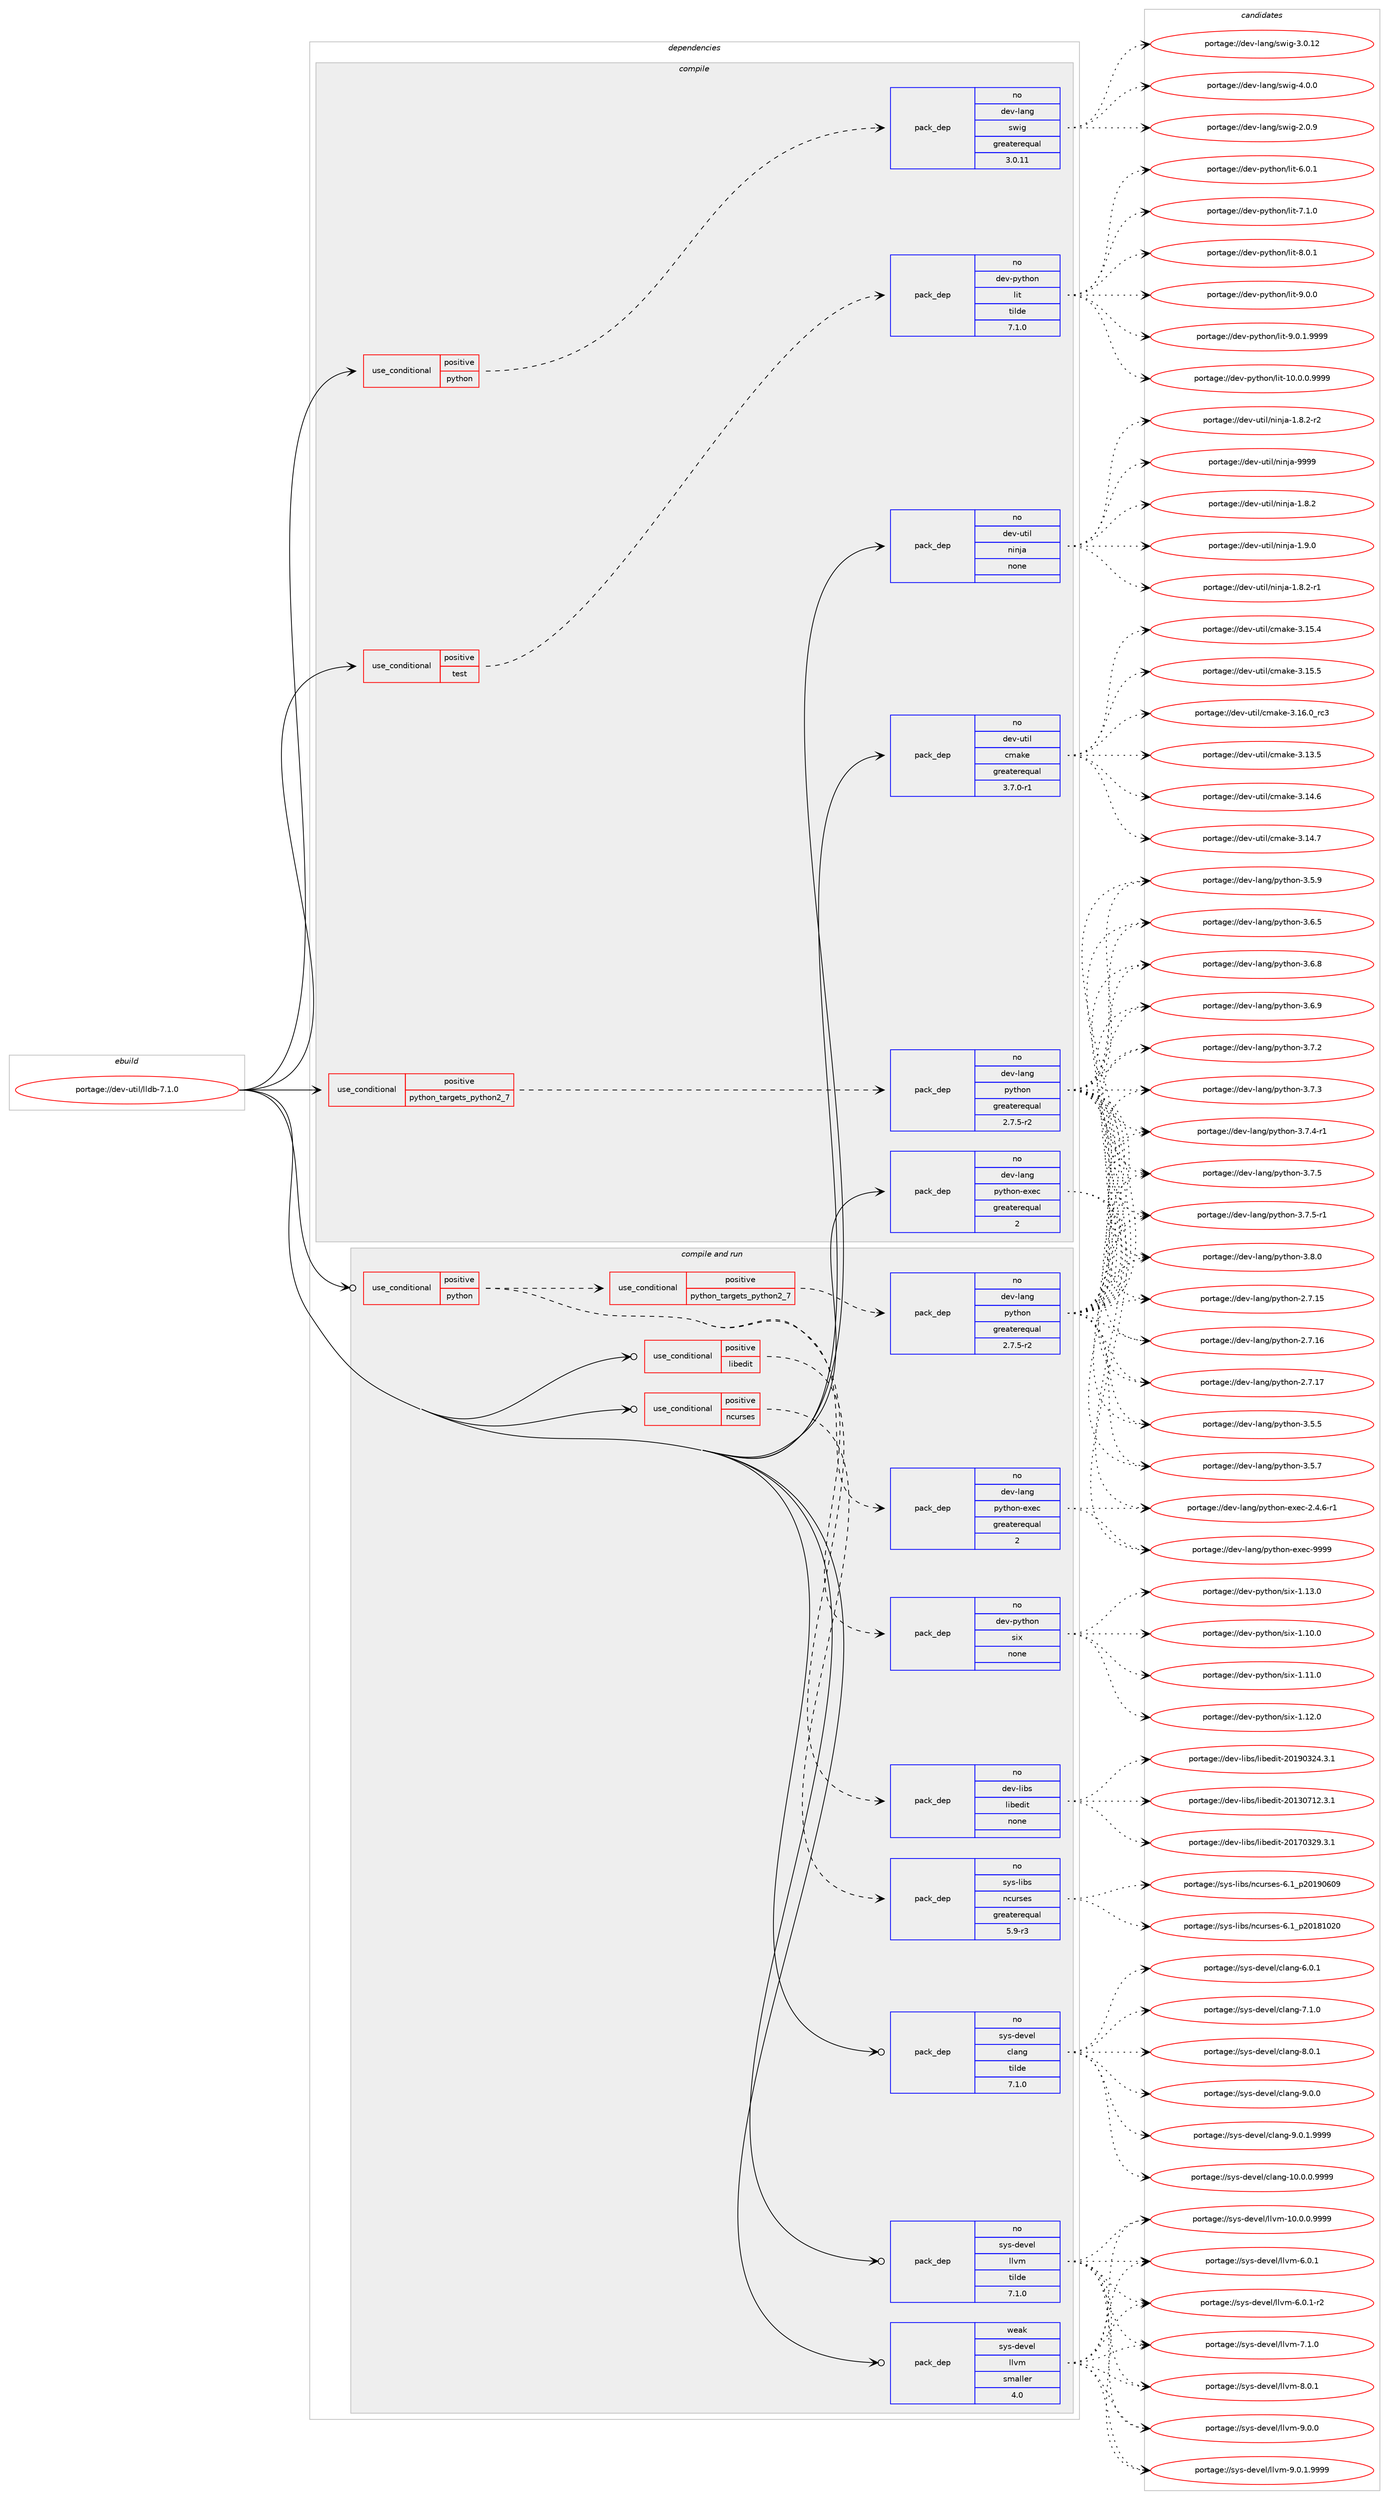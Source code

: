 digraph prolog {

# *************
# Graph options
# *************

newrank=true;
concentrate=true;
compound=true;
graph [rankdir=LR,fontname=Helvetica,fontsize=10,ranksep=1.5];#, ranksep=2.5, nodesep=0.2];
edge  [arrowhead=vee];
node  [fontname=Helvetica,fontsize=10];

# **********
# The ebuild
# **********

subgraph cluster_leftcol {
color=gray;
rank=same;
label=<<i>ebuild</i>>;
id [label="portage://dev-util/lldb-7.1.0", color=red, width=4, href="../dev-util/lldb-7.1.0.svg"];
}

# ****************
# The dependencies
# ****************

subgraph cluster_midcol {
color=gray;
label=<<i>dependencies</i>>;
subgraph cluster_compile {
fillcolor="#eeeeee";
style=filled;
label=<<i>compile</i>>;
subgraph cond71428 {
dependency263647 [label=<<TABLE BORDER="0" CELLBORDER="1" CELLSPACING="0" CELLPADDING="4"><TR><TD ROWSPAN="3" CELLPADDING="10">use_conditional</TD></TR><TR><TD>positive</TD></TR><TR><TD>python</TD></TR></TABLE>>, shape=none, color=red];
subgraph pack188543 {
dependency263648 [label=<<TABLE BORDER="0" CELLBORDER="1" CELLSPACING="0" CELLPADDING="4" WIDTH="220"><TR><TD ROWSPAN="6" CELLPADDING="30">pack_dep</TD></TR><TR><TD WIDTH="110">no</TD></TR><TR><TD>dev-lang</TD></TR><TR><TD>swig</TD></TR><TR><TD>greaterequal</TD></TR><TR><TD>3.0.11</TD></TR></TABLE>>, shape=none, color=blue];
}
dependency263647:e -> dependency263648:w [weight=20,style="dashed",arrowhead="vee"];
}
id:e -> dependency263647:w [weight=20,style="solid",arrowhead="vee"];
subgraph cond71429 {
dependency263649 [label=<<TABLE BORDER="0" CELLBORDER="1" CELLSPACING="0" CELLPADDING="4"><TR><TD ROWSPAN="3" CELLPADDING="10">use_conditional</TD></TR><TR><TD>positive</TD></TR><TR><TD>python_targets_python2_7</TD></TR></TABLE>>, shape=none, color=red];
subgraph pack188544 {
dependency263650 [label=<<TABLE BORDER="0" CELLBORDER="1" CELLSPACING="0" CELLPADDING="4" WIDTH="220"><TR><TD ROWSPAN="6" CELLPADDING="30">pack_dep</TD></TR><TR><TD WIDTH="110">no</TD></TR><TR><TD>dev-lang</TD></TR><TR><TD>python</TD></TR><TR><TD>greaterequal</TD></TR><TR><TD>2.7.5-r2</TD></TR></TABLE>>, shape=none, color=blue];
}
dependency263649:e -> dependency263650:w [weight=20,style="dashed",arrowhead="vee"];
}
id:e -> dependency263649:w [weight=20,style="solid",arrowhead="vee"];
subgraph cond71430 {
dependency263651 [label=<<TABLE BORDER="0" CELLBORDER="1" CELLSPACING="0" CELLPADDING="4"><TR><TD ROWSPAN="3" CELLPADDING="10">use_conditional</TD></TR><TR><TD>positive</TD></TR><TR><TD>test</TD></TR></TABLE>>, shape=none, color=red];
subgraph pack188545 {
dependency263652 [label=<<TABLE BORDER="0" CELLBORDER="1" CELLSPACING="0" CELLPADDING="4" WIDTH="220"><TR><TD ROWSPAN="6" CELLPADDING="30">pack_dep</TD></TR><TR><TD WIDTH="110">no</TD></TR><TR><TD>dev-python</TD></TR><TR><TD>lit</TD></TR><TR><TD>tilde</TD></TR><TR><TD>7.1.0</TD></TR></TABLE>>, shape=none, color=blue];
}
dependency263651:e -> dependency263652:w [weight=20,style="dashed",arrowhead="vee"];
}
id:e -> dependency263651:w [weight=20,style="solid",arrowhead="vee"];
subgraph pack188546 {
dependency263653 [label=<<TABLE BORDER="0" CELLBORDER="1" CELLSPACING="0" CELLPADDING="4" WIDTH="220"><TR><TD ROWSPAN="6" CELLPADDING="30">pack_dep</TD></TR><TR><TD WIDTH="110">no</TD></TR><TR><TD>dev-lang</TD></TR><TR><TD>python-exec</TD></TR><TR><TD>greaterequal</TD></TR><TR><TD>2</TD></TR></TABLE>>, shape=none, color=blue];
}
id:e -> dependency263653:w [weight=20,style="solid",arrowhead="vee"];
subgraph pack188547 {
dependency263654 [label=<<TABLE BORDER="0" CELLBORDER="1" CELLSPACING="0" CELLPADDING="4" WIDTH="220"><TR><TD ROWSPAN="6" CELLPADDING="30">pack_dep</TD></TR><TR><TD WIDTH="110">no</TD></TR><TR><TD>dev-util</TD></TR><TR><TD>cmake</TD></TR><TR><TD>greaterequal</TD></TR><TR><TD>3.7.0-r1</TD></TR></TABLE>>, shape=none, color=blue];
}
id:e -> dependency263654:w [weight=20,style="solid",arrowhead="vee"];
subgraph pack188548 {
dependency263655 [label=<<TABLE BORDER="0" CELLBORDER="1" CELLSPACING="0" CELLPADDING="4" WIDTH="220"><TR><TD ROWSPAN="6" CELLPADDING="30">pack_dep</TD></TR><TR><TD WIDTH="110">no</TD></TR><TR><TD>dev-util</TD></TR><TR><TD>ninja</TD></TR><TR><TD>none</TD></TR><TR><TD></TD></TR></TABLE>>, shape=none, color=blue];
}
id:e -> dependency263655:w [weight=20,style="solid",arrowhead="vee"];
}
subgraph cluster_compileandrun {
fillcolor="#eeeeee";
style=filled;
label=<<i>compile and run</i>>;
subgraph cond71431 {
dependency263656 [label=<<TABLE BORDER="0" CELLBORDER="1" CELLSPACING="0" CELLPADDING="4"><TR><TD ROWSPAN="3" CELLPADDING="10">use_conditional</TD></TR><TR><TD>positive</TD></TR><TR><TD>libedit</TD></TR></TABLE>>, shape=none, color=red];
subgraph pack188549 {
dependency263657 [label=<<TABLE BORDER="0" CELLBORDER="1" CELLSPACING="0" CELLPADDING="4" WIDTH="220"><TR><TD ROWSPAN="6" CELLPADDING="30">pack_dep</TD></TR><TR><TD WIDTH="110">no</TD></TR><TR><TD>dev-libs</TD></TR><TR><TD>libedit</TD></TR><TR><TD>none</TD></TR><TR><TD></TD></TR></TABLE>>, shape=none, color=blue];
}
dependency263656:e -> dependency263657:w [weight=20,style="dashed",arrowhead="vee"];
}
id:e -> dependency263656:w [weight=20,style="solid",arrowhead="odotvee"];
subgraph cond71432 {
dependency263658 [label=<<TABLE BORDER="0" CELLBORDER="1" CELLSPACING="0" CELLPADDING="4"><TR><TD ROWSPAN="3" CELLPADDING="10">use_conditional</TD></TR><TR><TD>positive</TD></TR><TR><TD>ncurses</TD></TR></TABLE>>, shape=none, color=red];
subgraph pack188550 {
dependency263659 [label=<<TABLE BORDER="0" CELLBORDER="1" CELLSPACING="0" CELLPADDING="4" WIDTH="220"><TR><TD ROWSPAN="6" CELLPADDING="30">pack_dep</TD></TR><TR><TD WIDTH="110">no</TD></TR><TR><TD>sys-libs</TD></TR><TR><TD>ncurses</TD></TR><TR><TD>greaterequal</TD></TR><TR><TD>5.9-r3</TD></TR></TABLE>>, shape=none, color=blue];
}
dependency263658:e -> dependency263659:w [weight=20,style="dashed",arrowhead="vee"];
}
id:e -> dependency263658:w [weight=20,style="solid",arrowhead="odotvee"];
subgraph cond71433 {
dependency263660 [label=<<TABLE BORDER="0" CELLBORDER="1" CELLSPACING="0" CELLPADDING="4"><TR><TD ROWSPAN="3" CELLPADDING="10">use_conditional</TD></TR><TR><TD>positive</TD></TR><TR><TD>python</TD></TR></TABLE>>, shape=none, color=red];
subgraph pack188551 {
dependency263661 [label=<<TABLE BORDER="0" CELLBORDER="1" CELLSPACING="0" CELLPADDING="4" WIDTH="220"><TR><TD ROWSPAN="6" CELLPADDING="30">pack_dep</TD></TR><TR><TD WIDTH="110">no</TD></TR><TR><TD>dev-python</TD></TR><TR><TD>six</TD></TR><TR><TD>none</TD></TR><TR><TD></TD></TR></TABLE>>, shape=none, color=blue];
}
dependency263660:e -> dependency263661:w [weight=20,style="dashed",arrowhead="vee"];
subgraph cond71434 {
dependency263662 [label=<<TABLE BORDER="0" CELLBORDER="1" CELLSPACING="0" CELLPADDING="4"><TR><TD ROWSPAN="3" CELLPADDING="10">use_conditional</TD></TR><TR><TD>positive</TD></TR><TR><TD>python_targets_python2_7</TD></TR></TABLE>>, shape=none, color=red];
subgraph pack188552 {
dependency263663 [label=<<TABLE BORDER="0" CELLBORDER="1" CELLSPACING="0" CELLPADDING="4" WIDTH="220"><TR><TD ROWSPAN="6" CELLPADDING="30">pack_dep</TD></TR><TR><TD WIDTH="110">no</TD></TR><TR><TD>dev-lang</TD></TR><TR><TD>python</TD></TR><TR><TD>greaterequal</TD></TR><TR><TD>2.7.5-r2</TD></TR></TABLE>>, shape=none, color=blue];
}
dependency263662:e -> dependency263663:w [weight=20,style="dashed",arrowhead="vee"];
}
dependency263660:e -> dependency263662:w [weight=20,style="dashed",arrowhead="vee"];
subgraph pack188553 {
dependency263664 [label=<<TABLE BORDER="0" CELLBORDER="1" CELLSPACING="0" CELLPADDING="4" WIDTH="220"><TR><TD ROWSPAN="6" CELLPADDING="30">pack_dep</TD></TR><TR><TD WIDTH="110">no</TD></TR><TR><TD>dev-lang</TD></TR><TR><TD>python-exec</TD></TR><TR><TD>greaterequal</TD></TR><TR><TD>2</TD></TR></TABLE>>, shape=none, color=blue];
}
dependency263660:e -> dependency263664:w [weight=20,style="dashed",arrowhead="vee"];
}
id:e -> dependency263660:w [weight=20,style="solid",arrowhead="odotvee"];
subgraph pack188554 {
dependency263665 [label=<<TABLE BORDER="0" CELLBORDER="1" CELLSPACING="0" CELLPADDING="4" WIDTH="220"><TR><TD ROWSPAN="6" CELLPADDING="30">pack_dep</TD></TR><TR><TD WIDTH="110">no</TD></TR><TR><TD>sys-devel</TD></TR><TR><TD>clang</TD></TR><TR><TD>tilde</TD></TR><TR><TD>7.1.0</TD></TR></TABLE>>, shape=none, color=blue];
}
id:e -> dependency263665:w [weight=20,style="solid",arrowhead="odotvee"];
subgraph pack188555 {
dependency263666 [label=<<TABLE BORDER="0" CELLBORDER="1" CELLSPACING="0" CELLPADDING="4" WIDTH="220"><TR><TD ROWSPAN="6" CELLPADDING="30">pack_dep</TD></TR><TR><TD WIDTH="110">no</TD></TR><TR><TD>sys-devel</TD></TR><TR><TD>llvm</TD></TR><TR><TD>tilde</TD></TR><TR><TD>7.1.0</TD></TR></TABLE>>, shape=none, color=blue];
}
id:e -> dependency263666:w [weight=20,style="solid",arrowhead="odotvee"];
subgraph pack188556 {
dependency263667 [label=<<TABLE BORDER="0" CELLBORDER="1" CELLSPACING="0" CELLPADDING="4" WIDTH="220"><TR><TD ROWSPAN="6" CELLPADDING="30">pack_dep</TD></TR><TR><TD WIDTH="110">weak</TD></TR><TR><TD>sys-devel</TD></TR><TR><TD>llvm</TD></TR><TR><TD>smaller</TD></TR><TR><TD>4.0</TD></TR></TABLE>>, shape=none, color=blue];
}
id:e -> dependency263667:w [weight=20,style="solid",arrowhead="odotvee"];
}
subgraph cluster_run {
fillcolor="#eeeeee";
style=filled;
label=<<i>run</i>>;
}
}

# **************
# The candidates
# **************

subgraph cluster_choices {
rank=same;
color=gray;
label=<<i>candidates</i>>;

subgraph choice188543 {
color=black;
nodesep=1;
choiceportage100101118451089711010347115119105103455046484657 [label="portage://dev-lang/swig-2.0.9", color=red, width=4,href="../dev-lang/swig-2.0.9.svg"];
choiceportage10010111845108971101034711511910510345514648464950 [label="portage://dev-lang/swig-3.0.12", color=red, width=4,href="../dev-lang/swig-3.0.12.svg"];
choiceportage100101118451089711010347115119105103455246484648 [label="portage://dev-lang/swig-4.0.0", color=red, width=4,href="../dev-lang/swig-4.0.0.svg"];
dependency263648:e -> choiceportage100101118451089711010347115119105103455046484657:w [style=dotted,weight="100"];
dependency263648:e -> choiceportage10010111845108971101034711511910510345514648464950:w [style=dotted,weight="100"];
dependency263648:e -> choiceportage100101118451089711010347115119105103455246484648:w [style=dotted,weight="100"];
}
subgraph choice188544 {
color=black;
nodesep=1;
choiceportage10010111845108971101034711212111610411111045504655464953 [label="portage://dev-lang/python-2.7.15", color=red, width=4,href="../dev-lang/python-2.7.15.svg"];
choiceportage10010111845108971101034711212111610411111045504655464954 [label="portage://dev-lang/python-2.7.16", color=red, width=4,href="../dev-lang/python-2.7.16.svg"];
choiceportage10010111845108971101034711212111610411111045504655464955 [label="portage://dev-lang/python-2.7.17", color=red, width=4,href="../dev-lang/python-2.7.17.svg"];
choiceportage100101118451089711010347112121116104111110455146534653 [label="portage://dev-lang/python-3.5.5", color=red, width=4,href="../dev-lang/python-3.5.5.svg"];
choiceportage100101118451089711010347112121116104111110455146534655 [label="portage://dev-lang/python-3.5.7", color=red, width=4,href="../dev-lang/python-3.5.7.svg"];
choiceportage100101118451089711010347112121116104111110455146534657 [label="portage://dev-lang/python-3.5.9", color=red, width=4,href="../dev-lang/python-3.5.9.svg"];
choiceportage100101118451089711010347112121116104111110455146544653 [label="portage://dev-lang/python-3.6.5", color=red, width=4,href="../dev-lang/python-3.6.5.svg"];
choiceportage100101118451089711010347112121116104111110455146544656 [label="portage://dev-lang/python-3.6.8", color=red, width=4,href="../dev-lang/python-3.6.8.svg"];
choiceportage100101118451089711010347112121116104111110455146544657 [label="portage://dev-lang/python-3.6.9", color=red, width=4,href="../dev-lang/python-3.6.9.svg"];
choiceportage100101118451089711010347112121116104111110455146554650 [label="portage://dev-lang/python-3.7.2", color=red, width=4,href="../dev-lang/python-3.7.2.svg"];
choiceportage100101118451089711010347112121116104111110455146554651 [label="portage://dev-lang/python-3.7.3", color=red, width=4,href="../dev-lang/python-3.7.3.svg"];
choiceportage1001011184510897110103471121211161041111104551465546524511449 [label="portage://dev-lang/python-3.7.4-r1", color=red, width=4,href="../dev-lang/python-3.7.4-r1.svg"];
choiceportage100101118451089711010347112121116104111110455146554653 [label="portage://dev-lang/python-3.7.5", color=red, width=4,href="../dev-lang/python-3.7.5.svg"];
choiceportage1001011184510897110103471121211161041111104551465546534511449 [label="portage://dev-lang/python-3.7.5-r1", color=red, width=4,href="../dev-lang/python-3.7.5-r1.svg"];
choiceportage100101118451089711010347112121116104111110455146564648 [label="portage://dev-lang/python-3.8.0", color=red, width=4,href="../dev-lang/python-3.8.0.svg"];
dependency263650:e -> choiceportage10010111845108971101034711212111610411111045504655464953:w [style=dotted,weight="100"];
dependency263650:e -> choiceportage10010111845108971101034711212111610411111045504655464954:w [style=dotted,weight="100"];
dependency263650:e -> choiceportage10010111845108971101034711212111610411111045504655464955:w [style=dotted,weight="100"];
dependency263650:e -> choiceportage100101118451089711010347112121116104111110455146534653:w [style=dotted,weight="100"];
dependency263650:e -> choiceportage100101118451089711010347112121116104111110455146534655:w [style=dotted,weight="100"];
dependency263650:e -> choiceportage100101118451089711010347112121116104111110455146534657:w [style=dotted,weight="100"];
dependency263650:e -> choiceportage100101118451089711010347112121116104111110455146544653:w [style=dotted,weight="100"];
dependency263650:e -> choiceportage100101118451089711010347112121116104111110455146544656:w [style=dotted,weight="100"];
dependency263650:e -> choiceportage100101118451089711010347112121116104111110455146544657:w [style=dotted,weight="100"];
dependency263650:e -> choiceportage100101118451089711010347112121116104111110455146554650:w [style=dotted,weight="100"];
dependency263650:e -> choiceportage100101118451089711010347112121116104111110455146554651:w [style=dotted,weight="100"];
dependency263650:e -> choiceportage1001011184510897110103471121211161041111104551465546524511449:w [style=dotted,weight="100"];
dependency263650:e -> choiceportage100101118451089711010347112121116104111110455146554653:w [style=dotted,weight="100"];
dependency263650:e -> choiceportage1001011184510897110103471121211161041111104551465546534511449:w [style=dotted,weight="100"];
dependency263650:e -> choiceportage100101118451089711010347112121116104111110455146564648:w [style=dotted,weight="100"];
}
subgraph choice188545 {
color=black;
nodesep=1;
choiceportage1001011184511212111610411111047108105116454948464846484657575757 [label="portage://dev-python/lit-10.0.0.9999", color=red, width=4,href="../dev-python/lit-10.0.0.9999.svg"];
choiceportage1001011184511212111610411111047108105116455446484649 [label="portage://dev-python/lit-6.0.1", color=red, width=4,href="../dev-python/lit-6.0.1.svg"];
choiceportage1001011184511212111610411111047108105116455546494648 [label="portage://dev-python/lit-7.1.0", color=red, width=4,href="../dev-python/lit-7.1.0.svg"];
choiceportage1001011184511212111610411111047108105116455646484649 [label="portage://dev-python/lit-8.0.1", color=red, width=4,href="../dev-python/lit-8.0.1.svg"];
choiceportage1001011184511212111610411111047108105116455746484648 [label="portage://dev-python/lit-9.0.0", color=red, width=4,href="../dev-python/lit-9.0.0.svg"];
choiceportage10010111845112121116104111110471081051164557464846494657575757 [label="portage://dev-python/lit-9.0.1.9999", color=red, width=4,href="../dev-python/lit-9.0.1.9999.svg"];
dependency263652:e -> choiceportage1001011184511212111610411111047108105116454948464846484657575757:w [style=dotted,weight="100"];
dependency263652:e -> choiceportage1001011184511212111610411111047108105116455446484649:w [style=dotted,weight="100"];
dependency263652:e -> choiceportage1001011184511212111610411111047108105116455546494648:w [style=dotted,weight="100"];
dependency263652:e -> choiceportage1001011184511212111610411111047108105116455646484649:w [style=dotted,weight="100"];
dependency263652:e -> choiceportage1001011184511212111610411111047108105116455746484648:w [style=dotted,weight="100"];
dependency263652:e -> choiceportage10010111845112121116104111110471081051164557464846494657575757:w [style=dotted,weight="100"];
}
subgraph choice188546 {
color=black;
nodesep=1;
choiceportage10010111845108971101034711212111610411111045101120101994550465246544511449 [label="portage://dev-lang/python-exec-2.4.6-r1", color=red, width=4,href="../dev-lang/python-exec-2.4.6-r1.svg"];
choiceportage10010111845108971101034711212111610411111045101120101994557575757 [label="portage://dev-lang/python-exec-9999", color=red, width=4,href="../dev-lang/python-exec-9999.svg"];
dependency263653:e -> choiceportage10010111845108971101034711212111610411111045101120101994550465246544511449:w [style=dotted,weight="100"];
dependency263653:e -> choiceportage10010111845108971101034711212111610411111045101120101994557575757:w [style=dotted,weight="100"];
}
subgraph choice188547 {
color=black;
nodesep=1;
choiceportage1001011184511711610510847991099710710145514649514653 [label="portage://dev-util/cmake-3.13.5", color=red, width=4,href="../dev-util/cmake-3.13.5.svg"];
choiceportage1001011184511711610510847991099710710145514649524654 [label="portage://dev-util/cmake-3.14.6", color=red, width=4,href="../dev-util/cmake-3.14.6.svg"];
choiceportage1001011184511711610510847991099710710145514649524655 [label="portage://dev-util/cmake-3.14.7", color=red, width=4,href="../dev-util/cmake-3.14.7.svg"];
choiceportage1001011184511711610510847991099710710145514649534652 [label="portage://dev-util/cmake-3.15.4", color=red, width=4,href="../dev-util/cmake-3.15.4.svg"];
choiceportage1001011184511711610510847991099710710145514649534653 [label="portage://dev-util/cmake-3.15.5", color=red, width=4,href="../dev-util/cmake-3.15.5.svg"];
choiceportage1001011184511711610510847991099710710145514649544648951149951 [label="portage://dev-util/cmake-3.16.0_rc3", color=red, width=4,href="../dev-util/cmake-3.16.0_rc3.svg"];
dependency263654:e -> choiceportage1001011184511711610510847991099710710145514649514653:w [style=dotted,weight="100"];
dependency263654:e -> choiceportage1001011184511711610510847991099710710145514649524654:w [style=dotted,weight="100"];
dependency263654:e -> choiceportage1001011184511711610510847991099710710145514649524655:w [style=dotted,weight="100"];
dependency263654:e -> choiceportage1001011184511711610510847991099710710145514649534652:w [style=dotted,weight="100"];
dependency263654:e -> choiceportage1001011184511711610510847991099710710145514649534653:w [style=dotted,weight="100"];
dependency263654:e -> choiceportage1001011184511711610510847991099710710145514649544648951149951:w [style=dotted,weight="100"];
}
subgraph choice188548 {
color=black;
nodesep=1;
choiceportage100101118451171161051084711010511010697454946564650 [label="portage://dev-util/ninja-1.8.2", color=red, width=4,href="../dev-util/ninja-1.8.2.svg"];
choiceportage1001011184511711610510847110105110106974549465646504511449 [label="portage://dev-util/ninja-1.8.2-r1", color=red, width=4,href="../dev-util/ninja-1.8.2-r1.svg"];
choiceportage1001011184511711610510847110105110106974549465646504511450 [label="portage://dev-util/ninja-1.8.2-r2", color=red, width=4,href="../dev-util/ninja-1.8.2-r2.svg"];
choiceportage100101118451171161051084711010511010697454946574648 [label="portage://dev-util/ninja-1.9.0", color=red, width=4,href="../dev-util/ninja-1.9.0.svg"];
choiceportage1001011184511711610510847110105110106974557575757 [label="portage://dev-util/ninja-9999", color=red, width=4,href="../dev-util/ninja-9999.svg"];
dependency263655:e -> choiceportage100101118451171161051084711010511010697454946564650:w [style=dotted,weight="100"];
dependency263655:e -> choiceportage1001011184511711610510847110105110106974549465646504511449:w [style=dotted,weight="100"];
dependency263655:e -> choiceportage1001011184511711610510847110105110106974549465646504511450:w [style=dotted,weight="100"];
dependency263655:e -> choiceportage100101118451171161051084711010511010697454946574648:w [style=dotted,weight="100"];
dependency263655:e -> choiceportage1001011184511711610510847110105110106974557575757:w [style=dotted,weight="100"];
}
subgraph choice188549 {
color=black;
nodesep=1;
choiceportage1001011184510810598115471081059810110010511645504849514855495046514649 [label="portage://dev-libs/libedit-20130712.3.1", color=red, width=4,href="../dev-libs/libedit-20130712.3.1.svg"];
choiceportage1001011184510810598115471081059810110010511645504849554851505746514649 [label="portage://dev-libs/libedit-20170329.3.1", color=red, width=4,href="../dev-libs/libedit-20170329.3.1.svg"];
choiceportage1001011184510810598115471081059810110010511645504849574851505246514649 [label="portage://dev-libs/libedit-20190324.3.1", color=red, width=4,href="../dev-libs/libedit-20190324.3.1.svg"];
dependency263657:e -> choiceportage1001011184510810598115471081059810110010511645504849514855495046514649:w [style=dotted,weight="100"];
dependency263657:e -> choiceportage1001011184510810598115471081059810110010511645504849554851505746514649:w [style=dotted,weight="100"];
dependency263657:e -> choiceportage1001011184510810598115471081059810110010511645504849574851505246514649:w [style=dotted,weight="100"];
}
subgraph choice188550 {
color=black;
nodesep=1;
choiceportage1151211154510810598115471109911711411510111545544649951125048495649485048 [label="portage://sys-libs/ncurses-6.1_p20181020", color=red, width=4,href="../sys-libs/ncurses-6.1_p20181020.svg"];
choiceportage1151211154510810598115471109911711411510111545544649951125048495748544857 [label="portage://sys-libs/ncurses-6.1_p20190609", color=red, width=4,href="../sys-libs/ncurses-6.1_p20190609.svg"];
dependency263659:e -> choiceportage1151211154510810598115471109911711411510111545544649951125048495649485048:w [style=dotted,weight="100"];
dependency263659:e -> choiceportage1151211154510810598115471109911711411510111545544649951125048495748544857:w [style=dotted,weight="100"];
}
subgraph choice188551 {
color=black;
nodesep=1;
choiceportage100101118451121211161041111104711510512045494649484648 [label="portage://dev-python/six-1.10.0", color=red, width=4,href="../dev-python/six-1.10.0.svg"];
choiceportage100101118451121211161041111104711510512045494649494648 [label="portage://dev-python/six-1.11.0", color=red, width=4,href="../dev-python/six-1.11.0.svg"];
choiceportage100101118451121211161041111104711510512045494649504648 [label="portage://dev-python/six-1.12.0", color=red, width=4,href="../dev-python/six-1.12.0.svg"];
choiceportage100101118451121211161041111104711510512045494649514648 [label="portage://dev-python/six-1.13.0", color=red, width=4,href="../dev-python/six-1.13.0.svg"];
dependency263661:e -> choiceportage100101118451121211161041111104711510512045494649484648:w [style=dotted,weight="100"];
dependency263661:e -> choiceportage100101118451121211161041111104711510512045494649494648:w [style=dotted,weight="100"];
dependency263661:e -> choiceportage100101118451121211161041111104711510512045494649504648:w [style=dotted,weight="100"];
dependency263661:e -> choiceportage100101118451121211161041111104711510512045494649514648:w [style=dotted,weight="100"];
}
subgraph choice188552 {
color=black;
nodesep=1;
choiceportage10010111845108971101034711212111610411111045504655464953 [label="portage://dev-lang/python-2.7.15", color=red, width=4,href="../dev-lang/python-2.7.15.svg"];
choiceportage10010111845108971101034711212111610411111045504655464954 [label="portage://dev-lang/python-2.7.16", color=red, width=4,href="../dev-lang/python-2.7.16.svg"];
choiceportage10010111845108971101034711212111610411111045504655464955 [label="portage://dev-lang/python-2.7.17", color=red, width=4,href="../dev-lang/python-2.7.17.svg"];
choiceportage100101118451089711010347112121116104111110455146534653 [label="portage://dev-lang/python-3.5.5", color=red, width=4,href="../dev-lang/python-3.5.5.svg"];
choiceportage100101118451089711010347112121116104111110455146534655 [label="portage://dev-lang/python-3.5.7", color=red, width=4,href="../dev-lang/python-3.5.7.svg"];
choiceportage100101118451089711010347112121116104111110455146534657 [label="portage://dev-lang/python-3.5.9", color=red, width=4,href="../dev-lang/python-3.5.9.svg"];
choiceportage100101118451089711010347112121116104111110455146544653 [label="portage://dev-lang/python-3.6.5", color=red, width=4,href="../dev-lang/python-3.6.5.svg"];
choiceportage100101118451089711010347112121116104111110455146544656 [label="portage://dev-lang/python-3.6.8", color=red, width=4,href="../dev-lang/python-3.6.8.svg"];
choiceportage100101118451089711010347112121116104111110455146544657 [label="portage://dev-lang/python-3.6.9", color=red, width=4,href="../dev-lang/python-3.6.9.svg"];
choiceportage100101118451089711010347112121116104111110455146554650 [label="portage://dev-lang/python-3.7.2", color=red, width=4,href="../dev-lang/python-3.7.2.svg"];
choiceportage100101118451089711010347112121116104111110455146554651 [label="portage://dev-lang/python-3.7.3", color=red, width=4,href="../dev-lang/python-3.7.3.svg"];
choiceportage1001011184510897110103471121211161041111104551465546524511449 [label="portage://dev-lang/python-3.7.4-r1", color=red, width=4,href="../dev-lang/python-3.7.4-r1.svg"];
choiceportage100101118451089711010347112121116104111110455146554653 [label="portage://dev-lang/python-3.7.5", color=red, width=4,href="../dev-lang/python-3.7.5.svg"];
choiceportage1001011184510897110103471121211161041111104551465546534511449 [label="portage://dev-lang/python-3.7.5-r1", color=red, width=4,href="../dev-lang/python-3.7.5-r1.svg"];
choiceportage100101118451089711010347112121116104111110455146564648 [label="portage://dev-lang/python-3.8.0", color=red, width=4,href="../dev-lang/python-3.8.0.svg"];
dependency263663:e -> choiceportage10010111845108971101034711212111610411111045504655464953:w [style=dotted,weight="100"];
dependency263663:e -> choiceportage10010111845108971101034711212111610411111045504655464954:w [style=dotted,weight="100"];
dependency263663:e -> choiceportage10010111845108971101034711212111610411111045504655464955:w [style=dotted,weight="100"];
dependency263663:e -> choiceportage100101118451089711010347112121116104111110455146534653:w [style=dotted,weight="100"];
dependency263663:e -> choiceportage100101118451089711010347112121116104111110455146534655:w [style=dotted,weight="100"];
dependency263663:e -> choiceportage100101118451089711010347112121116104111110455146534657:w [style=dotted,weight="100"];
dependency263663:e -> choiceportage100101118451089711010347112121116104111110455146544653:w [style=dotted,weight="100"];
dependency263663:e -> choiceportage100101118451089711010347112121116104111110455146544656:w [style=dotted,weight="100"];
dependency263663:e -> choiceportage100101118451089711010347112121116104111110455146544657:w [style=dotted,weight="100"];
dependency263663:e -> choiceportage100101118451089711010347112121116104111110455146554650:w [style=dotted,weight="100"];
dependency263663:e -> choiceportage100101118451089711010347112121116104111110455146554651:w [style=dotted,weight="100"];
dependency263663:e -> choiceportage1001011184510897110103471121211161041111104551465546524511449:w [style=dotted,weight="100"];
dependency263663:e -> choiceportage100101118451089711010347112121116104111110455146554653:w [style=dotted,weight="100"];
dependency263663:e -> choiceportage1001011184510897110103471121211161041111104551465546534511449:w [style=dotted,weight="100"];
dependency263663:e -> choiceportage100101118451089711010347112121116104111110455146564648:w [style=dotted,weight="100"];
}
subgraph choice188553 {
color=black;
nodesep=1;
choiceportage10010111845108971101034711212111610411111045101120101994550465246544511449 [label="portage://dev-lang/python-exec-2.4.6-r1", color=red, width=4,href="../dev-lang/python-exec-2.4.6-r1.svg"];
choiceportage10010111845108971101034711212111610411111045101120101994557575757 [label="portage://dev-lang/python-exec-9999", color=red, width=4,href="../dev-lang/python-exec-9999.svg"];
dependency263664:e -> choiceportage10010111845108971101034711212111610411111045101120101994550465246544511449:w [style=dotted,weight="100"];
dependency263664:e -> choiceportage10010111845108971101034711212111610411111045101120101994557575757:w [style=dotted,weight="100"];
}
subgraph choice188554 {
color=black;
nodesep=1;
choiceportage11512111545100101118101108479910897110103454948464846484657575757 [label="portage://sys-devel/clang-10.0.0.9999", color=red, width=4,href="../sys-devel/clang-10.0.0.9999.svg"];
choiceportage11512111545100101118101108479910897110103455446484649 [label="portage://sys-devel/clang-6.0.1", color=red, width=4,href="../sys-devel/clang-6.0.1.svg"];
choiceportage11512111545100101118101108479910897110103455546494648 [label="portage://sys-devel/clang-7.1.0", color=red, width=4,href="../sys-devel/clang-7.1.0.svg"];
choiceportage11512111545100101118101108479910897110103455646484649 [label="portage://sys-devel/clang-8.0.1", color=red, width=4,href="../sys-devel/clang-8.0.1.svg"];
choiceportage11512111545100101118101108479910897110103455746484648 [label="portage://sys-devel/clang-9.0.0", color=red, width=4,href="../sys-devel/clang-9.0.0.svg"];
choiceportage115121115451001011181011084799108971101034557464846494657575757 [label="portage://sys-devel/clang-9.0.1.9999", color=red, width=4,href="../sys-devel/clang-9.0.1.9999.svg"];
dependency263665:e -> choiceportage11512111545100101118101108479910897110103454948464846484657575757:w [style=dotted,weight="100"];
dependency263665:e -> choiceportage11512111545100101118101108479910897110103455446484649:w [style=dotted,weight="100"];
dependency263665:e -> choiceportage11512111545100101118101108479910897110103455546494648:w [style=dotted,weight="100"];
dependency263665:e -> choiceportage11512111545100101118101108479910897110103455646484649:w [style=dotted,weight="100"];
dependency263665:e -> choiceportage11512111545100101118101108479910897110103455746484648:w [style=dotted,weight="100"];
dependency263665:e -> choiceportage115121115451001011181011084799108971101034557464846494657575757:w [style=dotted,weight="100"];
}
subgraph choice188555 {
color=black;
nodesep=1;
choiceportage1151211154510010111810110847108108118109454948464846484657575757 [label="portage://sys-devel/llvm-10.0.0.9999", color=red, width=4,href="../sys-devel/llvm-10.0.0.9999.svg"];
choiceportage1151211154510010111810110847108108118109455446484649 [label="portage://sys-devel/llvm-6.0.1", color=red, width=4,href="../sys-devel/llvm-6.0.1.svg"];
choiceportage11512111545100101118101108471081081181094554464846494511450 [label="portage://sys-devel/llvm-6.0.1-r2", color=red, width=4,href="../sys-devel/llvm-6.0.1-r2.svg"];
choiceportage1151211154510010111810110847108108118109455546494648 [label="portage://sys-devel/llvm-7.1.0", color=red, width=4,href="../sys-devel/llvm-7.1.0.svg"];
choiceportage1151211154510010111810110847108108118109455646484649 [label="portage://sys-devel/llvm-8.0.1", color=red, width=4,href="../sys-devel/llvm-8.0.1.svg"];
choiceportage1151211154510010111810110847108108118109455746484648 [label="portage://sys-devel/llvm-9.0.0", color=red, width=4,href="../sys-devel/llvm-9.0.0.svg"];
choiceportage11512111545100101118101108471081081181094557464846494657575757 [label="portage://sys-devel/llvm-9.0.1.9999", color=red, width=4,href="../sys-devel/llvm-9.0.1.9999.svg"];
dependency263666:e -> choiceportage1151211154510010111810110847108108118109454948464846484657575757:w [style=dotted,weight="100"];
dependency263666:e -> choiceportage1151211154510010111810110847108108118109455446484649:w [style=dotted,weight="100"];
dependency263666:e -> choiceportage11512111545100101118101108471081081181094554464846494511450:w [style=dotted,weight="100"];
dependency263666:e -> choiceportage1151211154510010111810110847108108118109455546494648:w [style=dotted,weight="100"];
dependency263666:e -> choiceportage1151211154510010111810110847108108118109455646484649:w [style=dotted,weight="100"];
dependency263666:e -> choiceportage1151211154510010111810110847108108118109455746484648:w [style=dotted,weight="100"];
dependency263666:e -> choiceportage11512111545100101118101108471081081181094557464846494657575757:w [style=dotted,weight="100"];
}
subgraph choice188556 {
color=black;
nodesep=1;
choiceportage1151211154510010111810110847108108118109454948464846484657575757 [label="portage://sys-devel/llvm-10.0.0.9999", color=red, width=4,href="../sys-devel/llvm-10.0.0.9999.svg"];
choiceportage1151211154510010111810110847108108118109455446484649 [label="portage://sys-devel/llvm-6.0.1", color=red, width=4,href="../sys-devel/llvm-6.0.1.svg"];
choiceportage11512111545100101118101108471081081181094554464846494511450 [label="portage://sys-devel/llvm-6.0.1-r2", color=red, width=4,href="../sys-devel/llvm-6.0.1-r2.svg"];
choiceportage1151211154510010111810110847108108118109455546494648 [label="portage://sys-devel/llvm-7.1.0", color=red, width=4,href="../sys-devel/llvm-7.1.0.svg"];
choiceportage1151211154510010111810110847108108118109455646484649 [label="portage://sys-devel/llvm-8.0.1", color=red, width=4,href="../sys-devel/llvm-8.0.1.svg"];
choiceportage1151211154510010111810110847108108118109455746484648 [label="portage://sys-devel/llvm-9.0.0", color=red, width=4,href="../sys-devel/llvm-9.0.0.svg"];
choiceportage11512111545100101118101108471081081181094557464846494657575757 [label="portage://sys-devel/llvm-9.0.1.9999", color=red, width=4,href="../sys-devel/llvm-9.0.1.9999.svg"];
dependency263667:e -> choiceportage1151211154510010111810110847108108118109454948464846484657575757:w [style=dotted,weight="100"];
dependency263667:e -> choiceportage1151211154510010111810110847108108118109455446484649:w [style=dotted,weight="100"];
dependency263667:e -> choiceportage11512111545100101118101108471081081181094554464846494511450:w [style=dotted,weight="100"];
dependency263667:e -> choiceportage1151211154510010111810110847108108118109455546494648:w [style=dotted,weight="100"];
dependency263667:e -> choiceportage1151211154510010111810110847108108118109455646484649:w [style=dotted,weight="100"];
dependency263667:e -> choiceportage1151211154510010111810110847108108118109455746484648:w [style=dotted,weight="100"];
dependency263667:e -> choiceportage11512111545100101118101108471081081181094557464846494657575757:w [style=dotted,weight="100"];
}
}

}
